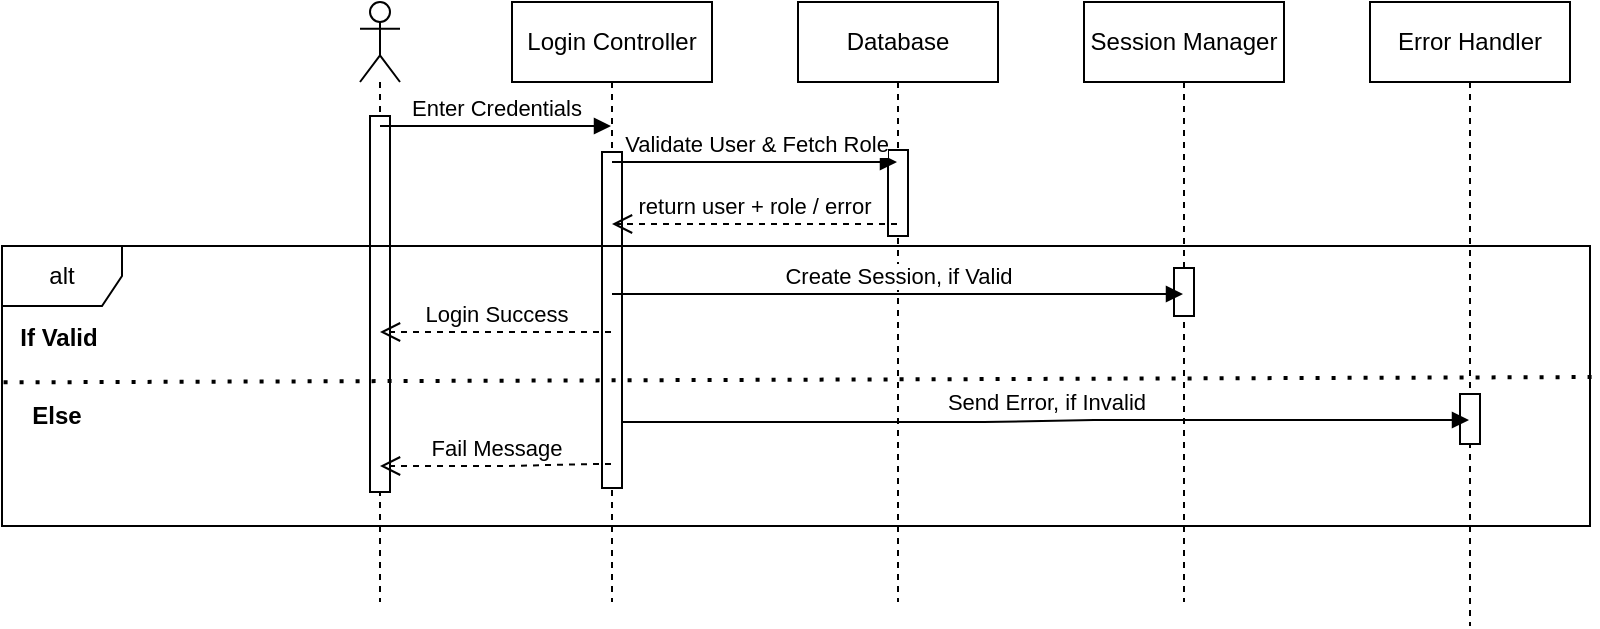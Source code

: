 <mxfile version="28.1.2">
  <diagram name="Page-1" id="xsYCff7whP4TqLQf7cTJ">
    <mxGraphModel dx="1616" dy="398" grid="0" gridSize="10" guides="1" tooltips="1" connect="1" arrows="1" fold="1" page="1" pageScale="1" pageWidth="850" pageHeight="1100" background="none" math="0" shadow="0">
      <root>
        <mxCell id="0" />
        <mxCell id="1" parent="0" />
        <mxCell id="im6KT_Uo68lldDrzzcDX-3" value="" style="shape=umlLifeline;perimeter=lifelinePerimeter;whiteSpace=wrap;html=1;container=1;dropTarget=0;collapsible=0;recursiveResize=0;outlineConnect=0;portConstraint=eastwest;newEdgeStyle={&quot;curved&quot;:0,&quot;rounded&quot;:0};participant=umlActor;" vertex="1" parent="1">
          <mxGeometry x="71" y="369" width="20" height="300" as="geometry" />
        </mxCell>
        <mxCell id="im6KT_Uo68lldDrzzcDX-16" value="" style="html=1;points=[[0,0,0,0,5],[0,1,0,0,-5],[1,0,0,0,5],[1,1,0,0,-5]];perimeter=orthogonalPerimeter;outlineConnect=0;targetShapes=umlLifeline;portConstraint=eastwest;newEdgeStyle={&quot;curved&quot;:0,&quot;rounded&quot;:0};" vertex="1" parent="im6KT_Uo68lldDrzzcDX-3">
          <mxGeometry x="5" y="57" width="10" height="188" as="geometry" />
        </mxCell>
        <mxCell id="im6KT_Uo68lldDrzzcDX-4" value="Login Controller" style="shape=umlLifeline;perimeter=lifelinePerimeter;whiteSpace=wrap;html=1;container=1;dropTarget=0;collapsible=0;recursiveResize=0;outlineConnect=0;portConstraint=eastwest;newEdgeStyle={&quot;curved&quot;:0,&quot;rounded&quot;:0};" vertex="1" parent="1">
          <mxGeometry x="147" y="369" width="100" height="300" as="geometry" />
        </mxCell>
        <mxCell id="im6KT_Uo68lldDrzzcDX-18" value="" style="html=1;points=[[0,0,0,0,5],[0,1,0,0,-5],[1,0,0,0,5],[1,1,0,0,-5]];perimeter=orthogonalPerimeter;outlineConnect=0;targetShapes=umlLifeline;portConstraint=eastwest;newEdgeStyle={&quot;curved&quot;:0,&quot;rounded&quot;:0};" vertex="1" parent="im6KT_Uo68lldDrzzcDX-4">
          <mxGeometry x="45" y="75" width="10" height="168" as="geometry" />
        </mxCell>
        <mxCell id="im6KT_Uo68lldDrzzcDX-5" value="Database" style="shape=umlLifeline;perimeter=lifelinePerimeter;whiteSpace=wrap;html=1;container=1;dropTarget=0;collapsible=0;recursiveResize=0;outlineConnect=0;portConstraint=eastwest;newEdgeStyle={&quot;curved&quot;:0,&quot;rounded&quot;:0};" vertex="1" parent="1">
          <mxGeometry x="290" y="369" width="100" height="300" as="geometry" />
        </mxCell>
        <mxCell id="im6KT_Uo68lldDrzzcDX-19" value="" style="html=1;points=[[0,0,0,0,5],[0,1,0,0,-5],[1,0,0,0,5],[1,1,0,0,-5]];perimeter=orthogonalPerimeter;outlineConnect=0;targetShapes=umlLifeline;portConstraint=eastwest;newEdgeStyle={&quot;curved&quot;:0,&quot;rounded&quot;:0};" vertex="1" parent="im6KT_Uo68lldDrzzcDX-5">
          <mxGeometry x="45" y="74" width="10" height="43" as="geometry" />
        </mxCell>
        <mxCell id="im6KT_Uo68lldDrzzcDX-6" value="Session Manager" style="shape=umlLifeline;perimeter=lifelinePerimeter;whiteSpace=wrap;html=1;container=1;dropTarget=0;collapsible=0;recursiveResize=0;outlineConnect=0;portConstraint=eastwest;newEdgeStyle={&quot;curved&quot;:0,&quot;rounded&quot;:0};" vertex="1" parent="1">
          <mxGeometry x="433" y="369" width="100" height="300" as="geometry" />
        </mxCell>
        <mxCell id="im6KT_Uo68lldDrzzcDX-20" value="" style="html=1;points=[[0,0,0,0,5],[0,1,0,0,-5],[1,0,0,0,5],[1,1,0,0,-5]];perimeter=orthogonalPerimeter;outlineConnect=0;targetShapes=umlLifeline;portConstraint=eastwest;newEdgeStyle={&quot;curved&quot;:0,&quot;rounded&quot;:0};" vertex="1" parent="im6KT_Uo68lldDrzzcDX-6">
          <mxGeometry x="45" y="133" width="10" height="24" as="geometry" />
        </mxCell>
        <mxCell id="im6KT_Uo68lldDrzzcDX-7" value="Error Handler" style="shape=umlLifeline;perimeter=lifelinePerimeter;whiteSpace=wrap;html=1;container=1;dropTarget=0;collapsible=0;recursiveResize=0;outlineConnect=0;portConstraint=eastwest;newEdgeStyle={&quot;curved&quot;:0,&quot;rounded&quot;:0};" vertex="1" parent="1">
          <mxGeometry x="576" y="369" width="100" height="312" as="geometry" />
        </mxCell>
        <mxCell id="im6KT_Uo68lldDrzzcDX-21" value="" style="html=1;points=[[0,0,0,0,5],[0,1,0,0,-5],[1,0,0,0,5],[1,1,0,0,-5]];perimeter=orthogonalPerimeter;outlineConnect=0;targetShapes=umlLifeline;portConstraint=eastwest;newEdgeStyle={&quot;curved&quot;:0,&quot;rounded&quot;:0};" vertex="1" parent="im6KT_Uo68lldDrzzcDX-7">
          <mxGeometry x="45" y="196" width="10" height="25" as="geometry" />
        </mxCell>
        <mxCell id="im6KT_Uo68lldDrzzcDX-8" value="Enter Credentials" style="html=1;verticalAlign=bottom;endArrow=block;curved=0;rounded=0;" edge="1" parent="1" source="im6KT_Uo68lldDrzzcDX-3" target="im6KT_Uo68lldDrzzcDX-4">
          <mxGeometry width="80" relative="1" as="geometry">
            <mxPoint x="111" y="438" as="sourcePoint" />
            <mxPoint x="191" y="438" as="targetPoint" />
            <Array as="points">
              <mxPoint x="152" y="431" />
            </Array>
          </mxGeometry>
        </mxCell>
        <mxCell id="im6KT_Uo68lldDrzzcDX-10" value="Validate User &amp;amp; Fetch Role" style="html=1;verticalAlign=bottom;endArrow=block;curved=0;rounded=0;" edge="1" parent="1" source="im6KT_Uo68lldDrzzcDX-4" target="im6KT_Uo68lldDrzzcDX-5">
          <mxGeometry width="80" relative="1" as="geometry">
            <mxPoint x="243" y="449" as="sourcePoint" />
            <mxPoint x="359" y="449" as="targetPoint" />
            <Array as="points">
              <mxPoint x="314" y="449" />
            </Array>
          </mxGeometry>
        </mxCell>
        <mxCell id="im6KT_Uo68lldDrzzcDX-12" value="return user + role / error" style="html=1;verticalAlign=bottom;endArrow=open;dashed=1;endSize=8;curved=0;rounded=0;" edge="1" parent="1" source="im6KT_Uo68lldDrzzcDX-5" target="im6KT_Uo68lldDrzzcDX-4">
          <mxGeometry relative="1" as="geometry">
            <mxPoint x="321" y="499" as="sourcePoint" />
            <mxPoint x="241" y="499" as="targetPoint" />
            <Array as="points">
              <mxPoint x="274" y="480" />
            </Array>
          </mxGeometry>
        </mxCell>
        <mxCell id="im6KT_Uo68lldDrzzcDX-13" value="Create Session, if Valid" style="html=1;verticalAlign=bottom;endArrow=block;curved=0;rounded=0;" edge="1" parent="1" source="im6KT_Uo68lldDrzzcDX-4" target="im6KT_Uo68lldDrzzcDX-6">
          <mxGeometry width="80" relative="1" as="geometry">
            <mxPoint x="233" y="537" as="sourcePoint" />
            <mxPoint x="349" y="537" as="targetPoint" />
            <Array as="points">
              <mxPoint x="249" y="515" />
              <mxPoint x="432" y="515" />
            </Array>
          </mxGeometry>
        </mxCell>
        <mxCell id="im6KT_Uo68lldDrzzcDX-14" value="Send Error, if Invalid" style="html=1;verticalAlign=bottom;endArrow=block;curved=0;rounded=0;" edge="1" parent="1" source="im6KT_Uo68lldDrzzcDX-18" target="im6KT_Uo68lldDrzzcDX-7">
          <mxGeometry width="80" relative="1" as="geometry">
            <mxPoint x="202" y="556" as="sourcePoint" />
            <mxPoint x="488" y="556" as="targetPoint" />
            <Array as="points">
              <mxPoint x="255" y="579" />
              <mxPoint x="383" y="579" />
              <mxPoint x="438" y="578" />
            </Array>
          </mxGeometry>
        </mxCell>
        <mxCell id="im6KT_Uo68lldDrzzcDX-15" value="Login Success" style="html=1;verticalAlign=bottom;endArrow=open;dashed=1;endSize=8;curved=0;rounded=0;" edge="1" parent="1" source="im6KT_Uo68lldDrzzcDX-4" target="im6KT_Uo68lldDrzzcDX-3">
          <mxGeometry relative="1" as="geometry">
            <mxPoint x="214" y="588" as="sourcePoint" />
            <mxPoint x="71" y="588" as="targetPoint" />
            <Array as="points">
              <mxPoint x="148" y="534" />
            </Array>
          </mxGeometry>
        </mxCell>
        <mxCell id="im6KT_Uo68lldDrzzcDX-22" value="alt" style="shape=umlFrame;whiteSpace=wrap;html=1;pointerEvents=0;" vertex="1" parent="1">
          <mxGeometry x="-108" y="491" width="794" height="140" as="geometry" />
        </mxCell>
        <mxCell id="im6KT_Uo68lldDrzzcDX-23" value="Fail Message" style="html=1;verticalAlign=bottom;endArrow=open;dashed=1;endSize=8;curved=0;rounded=0;" edge="1" parent="1" source="im6KT_Uo68lldDrzzcDX-4" target="im6KT_Uo68lldDrzzcDX-3">
          <mxGeometry relative="1" as="geometry">
            <mxPoint x="229" y="613" as="sourcePoint" />
            <mxPoint x="113" y="613" as="targetPoint" />
            <Array as="points">
              <mxPoint x="188" y="600" />
              <mxPoint x="144" y="601" />
            </Array>
          </mxGeometry>
        </mxCell>
        <mxCell id="im6KT_Uo68lldDrzzcDX-24" value="" style="endArrow=none;dashed=1;html=1;dashPattern=1 3;strokeWidth=2;rounded=0;exitX=0.001;exitY=0.487;exitDx=0;exitDy=0;exitPerimeter=0;entryX=1.002;entryY=0.468;entryDx=0;entryDy=0;entryPerimeter=0;" edge="1" parent="1" source="im6KT_Uo68lldDrzzcDX-22" target="im6KT_Uo68lldDrzzcDX-22">
          <mxGeometry width="50" height="50" relative="1" as="geometry">
            <mxPoint x="252" y="560" as="sourcePoint" />
            <mxPoint x="302" y="510" as="targetPoint" />
          </mxGeometry>
        </mxCell>
        <mxCell id="im6KT_Uo68lldDrzzcDX-25" value="&lt;b&gt;If Valid&lt;/b&gt;" style="text;html=1;align=center;verticalAlign=middle;resizable=0;points=[];autosize=1;strokeColor=none;fillColor=none;" vertex="1" parent="1">
          <mxGeometry x="-109" y="524" width="57" height="26" as="geometry" />
        </mxCell>
        <mxCell id="im6KT_Uo68lldDrzzcDX-28" value="&lt;b&gt;Else&lt;/b&gt;" style="text;html=1;align=center;verticalAlign=middle;resizable=0;points=[];autosize=1;strokeColor=none;fillColor=none;" vertex="1" parent="1">
          <mxGeometry x="-102.5" y="563" width="43" height="26" as="geometry" />
        </mxCell>
      </root>
    </mxGraphModel>
  </diagram>
</mxfile>
